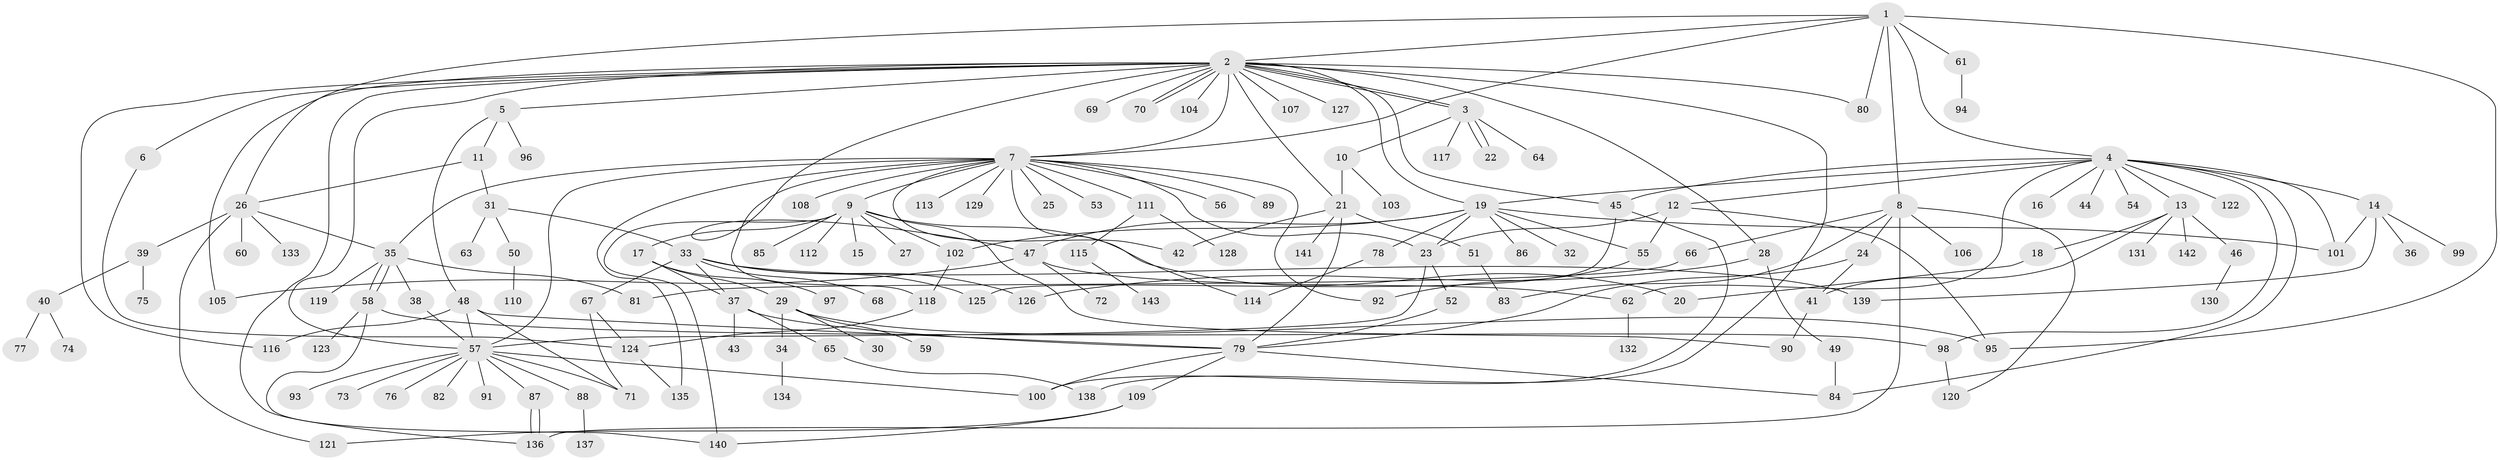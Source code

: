 // Generated by graph-tools (version 1.1) at 2025/01/03/09/25 03:01:50]
// undirected, 143 vertices, 204 edges
graph export_dot {
graph [start="1"]
  node [color=gray90,style=filled];
  1;
  2;
  3;
  4;
  5;
  6;
  7;
  8;
  9;
  10;
  11;
  12;
  13;
  14;
  15;
  16;
  17;
  18;
  19;
  20;
  21;
  22;
  23;
  24;
  25;
  26;
  27;
  28;
  29;
  30;
  31;
  32;
  33;
  34;
  35;
  36;
  37;
  38;
  39;
  40;
  41;
  42;
  43;
  44;
  45;
  46;
  47;
  48;
  49;
  50;
  51;
  52;
  53;
  54;
  55;
  56;
  57;
  58;
  59;
  60;
  61;
  62;
  63;
  64;
  65;
  66;
  67;
  68;
  69;
  70;
  71;
  72;
  73;
  74;
  75;
  76;
  77;
  78;
  79;
  80;
  81;
  82;
  83;
  84;
  85;
  86;
  87;
  88;
  89;
  90;
  91;
  92;
  93;
  94;
  95;
  96;
  97;
  98;
  99;
  100;
  101;
  102;
  103;
  104;
  105;
  106;
  107;
  108;
  109;
  110;
  111;
  112;
  113;
  114;
  115;
  116;
  117;
  118;
  119;
  120;
  121;
  122;
  123;
  124;
  125;
  126;
  127;
  128;
  129;
  130;
  131;
  132;
  133;
  134;
  135;
  136;
  137;
  138;
  139;
  140;
  141;
  142;
  143;
  1 -- 2;
  1 -- 4;
  1 -- 7;
  1 -- 8;
  1 -- 26;
  1 -- 61;
  1 -- 80;
  1 -- 95;
  2 -- 3;
  2 -- 3;
  2 -- 5;
  2 -- 6;
  2 -- 7;
  2 -- 19;
  2 -- 21;
  2 -- 28;
  2 -- 45;
  2 -- 47;
  2 -- 57;
  2 -- 69;
  2 -- 70;
  2 -- 70;
  2 -- 80;
  2 -- 104;
  2 -- 105;
  2 -- 107;
  2 -- 116;
  2 -- 127;
  2 -- 136;
  2 -- 138;
  3 -- 10;
  3 -- 22;
  3 -- 22;
  3 -- 64;
  3 -- 117;
  4 -- 12;
  4 -- 13;
  4 -- 14;
  4 -- 16;
  4 -- 19;
  4 -- 44;
  4 -- 45;
  4 -- 54;
  4 -- 62;
  4 -- 84;
  4 -- 98;
  4 -- 101;
  4 -- 122;
  5 -- 11;
  5 -- 48;
  5 -- 96;
  6 -- 124;
  7 -- 9;
  7 -- 23;
  7 -- 25;
  7 -- 35;
  7 -- 42;
  7 -- 53;
  7 -- 56;
  7 -- 57;
  7 -- 89;
  7 -- 92;
  7 -- 108;
  7 -- 111;
  7 -- 113;
  7 -- 114;
  7 -- 118;
  7 -- 129;
  7 -- 135;
  8 -- 24;
  8 -- 66;
  8 -- 83;
  8 -- 106;
  8 -- 120;
  8 -- 136;
  9 -- 15;
  9 -- 17;
  9 -- 20;
  9 -- 27;
  9 -- 85;
  9 -- 90;
  9 -- 102;
  9 -- 112;
  9 -- 140;
  10 -- 21;
  10 -- 103;
  11 -- 26;
  11 -- 31;
  12 -- 23;
  12 -- 55;
  12 -- 95;
  13 -- 18;
  13 -- 41;
  13 -- 46;
  13 -- 131;
  13 -- 142;
  14 -- 36;
  14 -- 99;
  14 -- 101;
  14 -- 139;
  17 -- 29;
  17 -- 37;
  17 -- 97;
  18 -- 20;
  19 -- 23;
  19 -- 32;
  19 -- 47;
  19 -- 55;
  19 -- 78;
  19 -- 86;
  19 -- 101;
  19 -- 102;
  21 -- 42;
  21 -- 51;
  21 -- 79;
  21 -- 141;
  23 -- 52;
  23 -- 57;
  24 -- 41;
  24 -- 79;
  26 -- 35;
  26 -- 39;
  26 -- 60;
  26 -- 121;
  26 -- 133;
  28 -- 49;
  28 -- 126;
  29 -- 30;
  29 -- 34;
  29 -- 59;
  29 -- 95;
  31 -- 33;
  31 -- 50;
  31 -- 63;
  33 -- 37;
  33 -- 67;
  33 -- 68;
  33 -- 125;
  33 -- 126;
  33 -- 139;
  34 -- 134;
  35 -- 38;
  35 -- 58;
  35 -- 58;
  35 -- 81;
  35 -- 119;
  37 -- 43;
  37 -- 65;
  37 -- 79;
  38 -- 57;
  39 -- 40;
  39 -- 75;
  40 -- 74;
  40 -- 77;
  41 -- 90;
  45 -- 100;
  45 -- 125;
  46 -- 130;
  47 -- 62;
  47 -- 72;
  47 -- 105;
  48 -- 57;
  48 -- 71;
  48 -- 79;
  48 -- 116;
  49 -- 84;
  50 -- 110;
  51 -- 83;
  52 -- 79;
  55 -- 92;
  57 -- 71;
  57 -- 73;
  57 -- 76;
  57 -- 82;
  57 -- 87;
  57 -- 88;
  57 -- 91;
  57 -- 93;
  57 -- 100;
  58 -- 98;
  58 -- 123;
  58 -- 140;
  61 -- 94;
  62 -- 132;
  65 -- 138;
  66 -- 81;
  67 -- 71;
  67 -- 124;
  78 -- 114;
  79 -- 84;
  79 -- 100;
  79 -- 109;
  87 -- 136;
  87 -- 136;
  88 -- 137;
  98 -- 120;
  102 -- 118;
  109 -- 121;
  109 -- 140;
  111 -- 115;
  111 -- 128;
  115 -- 143;
  118 -- 124;
  124 -- 135;
}
